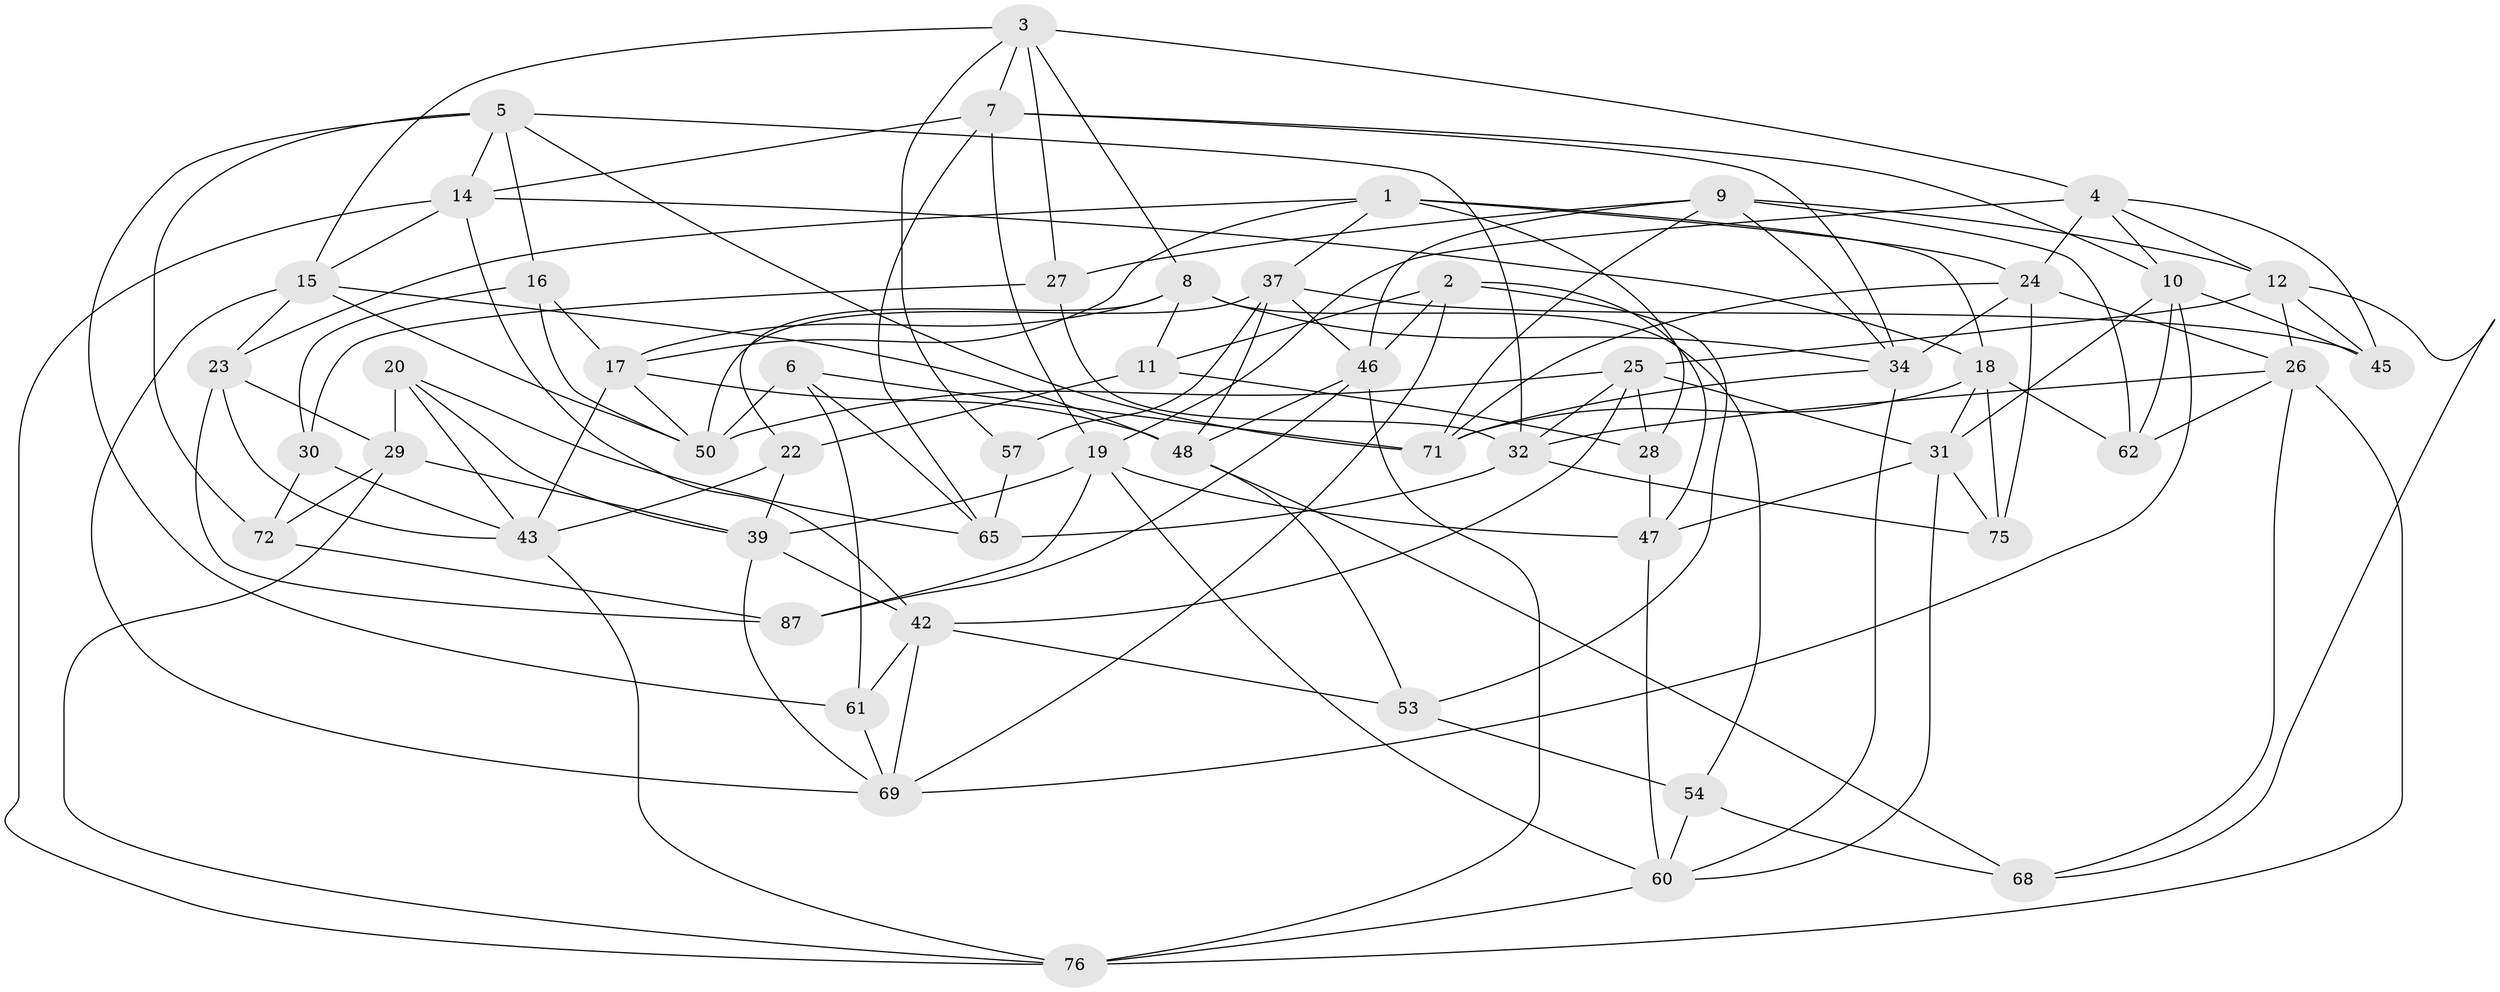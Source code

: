 // Generated by graph-tools (version 1.1) at 2025/24/03/03/25 07:24:30]
// undirected, 54 vertices, 141 edges
graph export_dot {
graph [start="1"]
  node [color=gray90,style=filled];
  1 [super="+40"];
  2 [super="+41"];
  3 [super="+90"];
  4 [super="+13"];
  5 [super="+64"];
  6;
  7 [super="+86"];
  8 [super="+77"];
  9 [super="+70"];
  10 [super="+21"];
  11;
  12 [super="+67"];
  14 [super="+36"];
  15 [super="+55"];
  16;
  17 [super="+78"];
  18 [super="+52"];
  19 [super="+79"];
  20;
  22;
  23 [super="+33"];
  24 [super="+35"];
  25 [super="+82"];
  26 [super="+44"];
  27;
  28;
  29 [super="+59"];
  30;
  31 [super="+84"];
  32 [super="+51"];
  34 [super="+38"];
  37 [super="+63"];
  39 [super="+49"];
  42 [super="+74"];
  43 [super="+80"];
  45;
  46 [super="+58"];
  47 [super="+88"];
  48 [super="+81"];
  50 [super="+56"];
  53;
  54;
  57;
  60 [super="+89"];
  61;
  62;
  65 [super="+66"];
  68;
  69 [super="+83"];
  71 [super="+73"];
  72;
  75;
  76 [super="+85"];
  87;
  1 -- 24;
  1 -- 37;
  1 -- 17;
  1 -- 18;
  1 -- 28;
  1 -- 23;
  2 -- 53;
  2 -- 11;
  2 -- 47 [weight=2];
  2 -- 69;
  2 -- 46;
  3 -- 8;
  3 -- 4;
  3 -- 57;
  3 -- 27;
  3 -- 15;
  3 -- 7;
  4 -- 10;
  4 -- 19;
  4 -- 24;
  4 -- 45;
  4 -- 12;
  5 -- 72;
  5 -- 16;
  5 -- 71;
  5 -- 61;
  5 -- 14;
  5 -- 32;
  6 -- 65;
  6 -- 61;
  6 -- 50;
  6 -- 71;
  7 -- 34;
  7 -- 19;
  7 -- 10;
  7 -- 65;
  7 -- 14;
  8 -- 54;
  8 -- 17;
  8 -- 11;
  8 -- 22;
  8 -- 34;
  9 -- 34;
  9 -- 46;
  9 -- 62;
  9 -- 27;
  9 -- 12;
  9 -- 71;
  10 -- 62;
  10 -- 45;
  10 -- 69;
  10 -- 31;
  11 -- 22;
  11 -- 28;
  12 -- 45;
  12 -- 68;
  12 -- 26;
  12 -- 25;
  14 -- 76;
  14 -- 18;
  14 -- 42;
  14 -- 15;
  15 -- 69;
  15 -- 48;
  15 -- 23;
  15 -- 50;
  16 -- 30;
  16 -- 17;
  16 -- 50;
  17 -- 50;
  17 -- 48;
  17 -- 43;
  18 -- 62;
  18 -- 75;
  18 -- 31;
  18 -- 71;
  19 -- 39;
  19 -- 47;
  19 -- 60;
  19 -- 87;
  20 -- 39;
  20 -- 29;
  20 -- 65;
  20 -- 43;
  22 -- 43;
  22 -- 39;
  23 -- 29 [weight=2];
  23 -- 87;
  23 -- 43;
  24 -- 26;
  24 -- 75;
  24 -- 71;
  24 -- 34;
  25 -- 50;
  25 -- 28;
  25 -- 42;
  25 -- 32;
  25 -- 31;
  26 -- 62;
  26 -- 68;
  26 -- 32;
  26 -- 76;
  27 -- 30;
  27 -- 32;
  28 -- 47;
  29 -- 72;
  29 -- 76;
  29 -- 39;
  30 -- 72;
  30 -- 43;
  31 -- 75;
  31 -- 47;
  31 -- 60;
  32 -- 75;
  32 -- 65;
  34 -- 60;
  34 -- 71;
  37 -- 48;
  37 -- 45;
  37 -- 46;
  37 -- 57;
  37 -- 50;
  39 -- 69;
  39 -- 42;
  42 -- 61;
  42 -- 69;
  42 -- 53;
  43 -- 76;
  46 -- 48;
  46 -- 76;
  46 -- 87;
  47 -- 60;
  48 -- 53;
  48 -- 68;
  53 -- 54;
  54 -- 68;
  54 -- 60;
  57 -- 65 [weight=2];
  60 -- 76;
  61 -- 69;
  72 -- 87;
}
